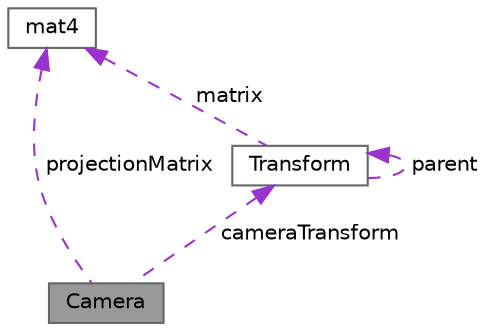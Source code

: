 digraph "Camera"
{
 // LATEX_PDF_SIZE
  bgcolor="transparent";
  edge [fontname=Helvetica,fontsize=10,labelfontname=Helvetica,labelfontsize=10];
  node [fontname=Helvetica,fontsize=10,shape=box,height=0.2,width=0.4];
  Node1 [label="Camera",height=0.2,width=0.4,color="gray40", fillcolor="grey60", style="filled", fontcolor="black",tooltip=" "];
  Node2 -> Node1 [dir="back",color="darkorchid3",style="dashed",label=" cameraTransform" ];
  Node2 [label="Transform",height=0.2,width=0.4,color="gray40", fillcolor="white", style="filled",URL="$class_transform.html",tooltip=" "];
  Node2 -> Node2 [dir="back",color="darkorchid3",style="dashed",label=" parent" ];
  Node3 -> Node2 [dir="back",color="darkorchid3",style="dashed",label=" matrix" ];
  Node3 [label="mat4",height=0.2,width=0.4,color="gray40", fillcolor="white", style="filled",tooltip=" "];
  Node3 -> Node1 [dir="back",color="darkorchid3",style="dashed",label=" projectionMatrix" ];
}
